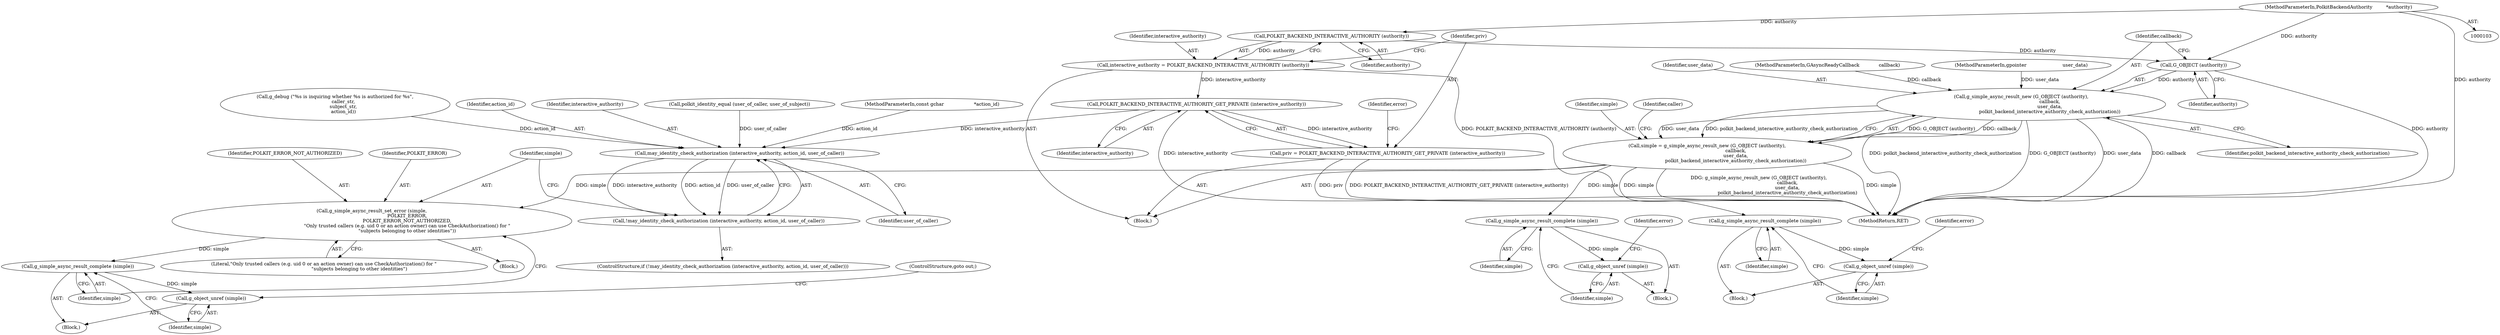 digraph "0_polkit_bc7ffad53643a9c80231fc41f5582d6a8931c32c_0@pointer" {
"1000104" [label="(MethodParameterIn,PolkitBackendAuthority         *authority)"];
"1000129" [label="(Call,POLKIT_BACKEND_INTERACTIVE_AUTHORITY (authority))"];
"1000127" [label="(Call,interactive_authority = POLKIT_BACKEND_INTERACTIVE_AUTHORITY (authority))"];
"1000133" [label="(Call,POLKIT_BACKEND_INTERACTIVE_AUTHORITY_GET_PRIVATE (interactive_authority))"];
"1000131" [label="(Call,priv = POLKIT_BACKEND_INTERACTIVE_AUTHORITY_GET_PRIVATE (interactive_authority))"];
"1000295" [label="(Call,may_identity_check_authorization (interactive_authority, action_id, user_of_caller))"];
"1000294" [label="(Call,!may_identity_check_authorization (interactive_authority, action_id, user_of_caller))"];
"1000162" [label="(Call,G_OBJECT (authority))"];
"1000161" [label="(Call,g_simple_async_result_new (G_OBJECT (authority),\n                                      callback,\n                                      user_data,\n                                      polkit_backend_interactive_authority_check_authorization))"];
"1000159" [label="(Call,simple = g_simple_async_result_new (G_OBJECT (authority),\n                                      callback,\n                                      user_data,\n                                      polkit_backend_interactive_authority_check_authorization))"];
"1000213" [label="(Call,g_simple_async_result_complete (simple))"];
"1000215" [label="(Call,g_object_unref (simple))"];
"1000244" [label="(Call,g_simple_async_result_complete (simple))"];
"1000246" [label="(Call,g_object_unref (simple))"];
"1000302" [label="(Call,g_simple_async_result_set_error (simple,\n                                               POLKIT_ERROR,\n                                               POLKIT_ERROR_NOT_AUTHORIZED,\n                                               \"Only trusted callers (e.g. uid 0 or an action owner) can use CheckAuthorization() for \"\n                                               \"subjects belonging to other identities\"))"];
"1000307" [label="(Call,g_simple_async_result_complete (simple))"];
"1000309" [label="(Call,g_object_unref (simple))"];
"1000128" [label="(Identifier,interactive_authority)"];
"1000306" [label="(Literal,\"Only trusted callers (e.g. uid 0 or an action owner) can use CheckAuthorization() for \"\n                                               \"subjects belonging to other identities\")"];
"1000246" [label="(Call,g_object_unref (simple))"];
"1000309" [label="(Call,g_object_unref (simple))"];
"1000245" [label="(Identifier,simple)"];
"1000112" [label="(MethodParameterIn,gpointer                        user_data)"];
"1000163" [label="(Identifier,authority)"];
"1000249" [label="(Identifier,error)"];
"1000296" [label="(Identifier,interactive_authority)"];
"1000294" [label="(Call,!may_identity_check_authorization (interactive_authority, action_id, user_of_caller))"];
"1000169" [label="(Identifier,caller)"];
"1000302" [label="(Call,g_simple_async_result_set_error (simple,\n                                               POLKIT_ERROR,\n                                               POLKIT_ERROR_NOT_AUTHORIZED,\n                                               \"Only trusted callers (e.g. uid 0 or an action owner) can use CheckAuthorization() for \"\n                                               \"subjects belonging to other identities\"))"];
"1000216" [label="(Identifier,simple)"];
"1000293" [label="(ControlStructure,if (!may_identity_check_authorization (interactive_authority, action_id, user_of_caller)))"];
"1000301" [label="(Block,)"];
"1000298" [label="(Identifier,user_of_caller)"];
"1000113" [label="(Block,)"];
"1000218" [label="(Identifier,error)"];
"1000307" [label="(Call,g_simple_async_result_complete (simple))"];
"1000311" [label="(ControlStructure,goto out;)"];
"1000166" [label="(Identifier,polkit_backend_interactive_authority_check_authorization)"];
"1000159" [label="(Call,simple = g_simple_async_result_new (G_OBJECT (authority),\n                                      callback,\n                                      user_data,\n                                      polkit_backend_interactive_authority_check_authorization))"];
"1000162" [label="(Call,G_OBJECT (authority))"];
"1000213" [label="(Call,g_simple_async_result_complete (simple))"];
"1000161" [label="(Call,g_simple_async_result_new (G_OBJECT (authority),\n                                      callback,\n                                      user_data,\n                                      polkit_backend_interactive_authority_check_authorization))"];
"1000308" [label="(Identifier,simple)"];
"1000244" [label="(Call,g_simple_async_result_complete (simple))"];
"1000104" [label="(MethodParameterIn,PolkitBackendAuthority         *authority)"];
"1000131" [label="(Call,priv = POLKIT_BACKEND_INTERACTIVE_AUTHORITY_GET_PRIVATE (interactive_authority))"];
"1000288" [label="(Call,polkit_identity_equal (user_of_caller, user_of_subject))"];
"1000295" [label="(Call,may_identity_check_authorization (interactive_authority, action_id, user_of_caller))"];
"1000243" [label="(Block,)"];
"1000305" [label="(Identifier,POLKIT_ERROR_NOT_AUTHORIZED)"];
"1000107" [label="(MethodParameterIn,const gchar                    *action_id)"];
"1000160" [label="(Identifier,simple)"];
"1000164" [label="(Identifier,callback)"];
"1000132" [label="(Identifier,priv)"];
"1000127" [label="(Call,interactive_authority = POLKIT_BACKEND_INTERACTIVE_AUTHORITY (authority))"];
"1000165" [label="(Identifier,user_data)"];
"1000212" [label="(Block,)"];
"1000215" [label="(Call,g_object_unref (simple))"];
"1000292" [label="(Block,)"];
"1000310" [label="(Identifier,simple)"];
"1000303" [label="(Identifier,simple)"];
"1000194" [label="(Call,g_debug (\"%s is inquiring whether %s is authorized for %s\",\n           caller_str,\n           subject_str,\n           action_id))"];
"1000304" [label="(Identifier,POLKIT_ERROR)"];
"1000247" [label="(Identifier,simple)"];
"1000133" [label="(Call,POLKIT_BACKEND_INTERACTIVE_AUTHORITY_GET_PRIVATE (interactive_authority))"];
"1000130" [label="(Identifier,authority)"];
"1000136" [label="(Identifier,error)"];
"1000129" [label="(Call,POLKIT_BACKEND_INTERACTIVE_AUTHORITY (authority))"];
"1000297" [label="(Identifier,action_id)"];
"1000134" [label="(Identifier,interactive_authority)"];
"1000214" [label="(Identifier,simple)"];
"1000111" [label="(MethodParameterIn,GAsyncReadyCallback             callback)"];
"1000312" [label="(MethodReturn,RET)"];
"1000104" -> "1000103"  [label="AST: "];
"1000104" -> "1000312"  [label="DDG: authority"];
"1000104" -> "1000129"  [label="DDG: authority"];
"1000104" -> "1000162"  [label="DDG: authority"];
"1000129" -> "1000127"  [label="AST: "];
"1000129" -> "1000130"  [label="CFG: "];
"1000130" -> "1000129"  [label="AST: "];
"1000127" -> "1000129"  [label="CFG: "];
"1000129" -> "1000127"  [label="DDG: authority"];
"1000129" -> "1000162"  [label="DDG: authority"];
"1000127" -> "1000113"  [label="AST: "];
"1000128" -> "1000127"  [label="AST: "];
"1000132" -> "1000127"  [label="CFG: "];
"1000127" -> "1000312"  [label="DDG: POLKIT_BACKEND_INTERACTIVE_AUTHORITY (authority)"];
"1000127" -> "1000133"  [label="DDG: interactive_authority"];
"1000133" -> "1000131"  [label="AST: "];
"1000133" -> "1000134"  [label="CFG: "];
"1000134" -> "1000133"  [label="AST: "];
"1000131" -> "1000133"  [label="CFG: "];
"1000133" -> "1000312"  [label="DDG: interactive_authority"];
"1000133" -> "1000131"  [label="DDG: interactive_authority"];
"1000133" -> "1000295"  [label="DDG: interactive_authority"];
"1000131" -> "1000113"  [label="AST: "];
"1000132" -> "1000131"  [label="AST: "];
"1000136" -> "1000131"  [label="CFG: "];
"1000131" -> "1000312"  [label="DDG: priv"];
"1000131" -> "1000312"  [label="DDG: POLKIT_BACKEND_INTERACTIVE_AUTHORITY_GET_PRIVATE (interactive_authority)"];
"1000295" -> "1000294"  [label="AST: "];
"1000295" -> "1000298"  [label="CFG: "];
"1000296" -> "1000295"  [label="AST: "];
"1000297" -> "1000295"  [label="AST: "];
"1000298" -> "1000295"  [label="AST: "];
"1000294" -> "1000295"  [label="CFG: "];
"1000295" -> "1000294"  [label="DDG: interactive_authority"];
"1000295" -> "1000294"  [label="DDG: action_id"];
"1000295" -> "1000294"  [label="DDG: user_of_caller"];
"1000194" -> "1000295"  [label="DDG: action_id"];
"1000107" -> "1000295"  [label="DDG: action_id"];
"1000288" -> "1000295"  [label="DDG: user_of_caller"];
"1000294" -> "1000293"  [label="AST: "];
"1000303" -> "1000294"  [label="CFG: "];
"1000162" -> "1000161"  [label="AST: "];
"1000162" -> "1000163"  [label="CFG: "];
"1000163" -> "1000162"  [label="AST: "];
"1000164" -> "1000162"  [label="CFG: "];
"1000162" -> "1000312"  [label="DDG: authority"];
"1000162" -> "1000161"  [label="DDG: authority"];
"1000161" -> "1000159"  [label="AST: "];
"1000161" -> "1000166"  [label="CFG: "];
"1000164" -> "1000161"  [label="AST: "];
"1000165" -> "1000161"  [label="AST: "];
"1000166" -> "1000161"  [label="AST: "];
"1000159" -> "1000161"  [label="CFG: "];
"1000161" -> "1000312"  [label="DDG: callback"];
"1000161" -> "1000312"  [label="DDG: polkit_backend_interactive_authority_check_authorization"];
"1000161" -> "1000312"  [label="DDG: G_OBJECT (authority)"];
"1000161" -> "1000312"  [label="DDG: user_data"];
"1000161" -> "1000159"  [label="DDG: G_OBJECT (authority)"];
"1000161" -> "1000159"  [label="DDG: callback"];
"1000161" -> "1000159"  [label="DDG: user_data"];
"1000161" -> "1000159"  [label="DDG: polkit_backend_interactive_authority_check_authorization"];
"1000111" -> "1000161"  [label="DDG: callback"];
"1000112" -> "1000161"  [label="DDG: user_data"];
"1000159" -> "1000113"  [label="AST: "];
"1000160" -> "1000159"  [label="AST: "];
"1000169" -> "1000159"  [label="CFG: "];
"1000159" -> "1000312"  [label="DDG: simple"];
"1000159" -> "1000312"  [label="DDG: g_simple_async_result_new (G_OBJECT (authority),\n                                      callback,\n                                      user_data,\n                                      polkit_backend_interactive_authority_check_authorization)"];
"1000159" -> "1000213"  [label="DDG: simple"];
"1000159" -> "1000244"  [label="DDG: simple"];
"1000159" -> "1000302"  [label="DDG: simple"];
"1000213" -> "1000212"  [label="AST: "];
"1000213" -> "1000214"  [label="CFG: "];
"1000214" -> "1000213"  [label="AST: "];
"1000216" -> "1000213"  [label="CFG: "];
"1000213" -> "1000215"  [label="DDG: simple"];
"1000215" -> "1000212"  [label="AST: "];
"1000215" -> "1000216"  [label="CFG: "];
"1000216" -> "1000215"  [label="AST: "];
"1000218" -> "1000215"  [label="CFG: "];
"1000244" -> "1000243"  [label="AST: "];
"1000244" -> "1000245"  [label="CFG: "];
"1000245" -> "1000244"  [label="AST: "];
"1000247" -> "1000244"  [label="CFG: "];
"1000244" -> "1000246"  [label="DDG: simple"];
"1000246" -> "1000243"  [label="AST: "];
"1000246" -> "1000247"  [label="CFG: "];
"1000247" -> "1000246"  [label="AST: "];
"1000249" -> "1000246"  [label="CFG: "];
"1000302" -> "1000301"  [label="AST: "];
"1000302" -> "1000306"  [label="CFG: "];
"1000303" -> "1000302"  [label="AST: "];
"1000304" -> "1000302"  [label="AST: "];
"1000305" -> "1000302"  [label="AST: "];
"1000306" -> "1000302"  [label="AST: "];
"1000308" -> "1000302"  [label="CFG: "];
"1000302" -> "1000307"  [label="DDG: simple"];
"1000307" -> "1000292"  [label="AST: "];
"1000307" -> "1000308"  [label="CFG: "];
"1000308" -> "1000307"  [label="AST: "];
"1000310" -> "1000307"  [label="CFG: "];
"1000307" -> "1000309"  [label="DDG: simple"];
"1000309" -> "1000292"  [label="AST: "];
"1000309" -> "1000310"  [label="CFG: "];
"1000310" -> "1000309"  [label="AST: "];
"1000311" -> "1000309"  [label="CFG: "];
}
